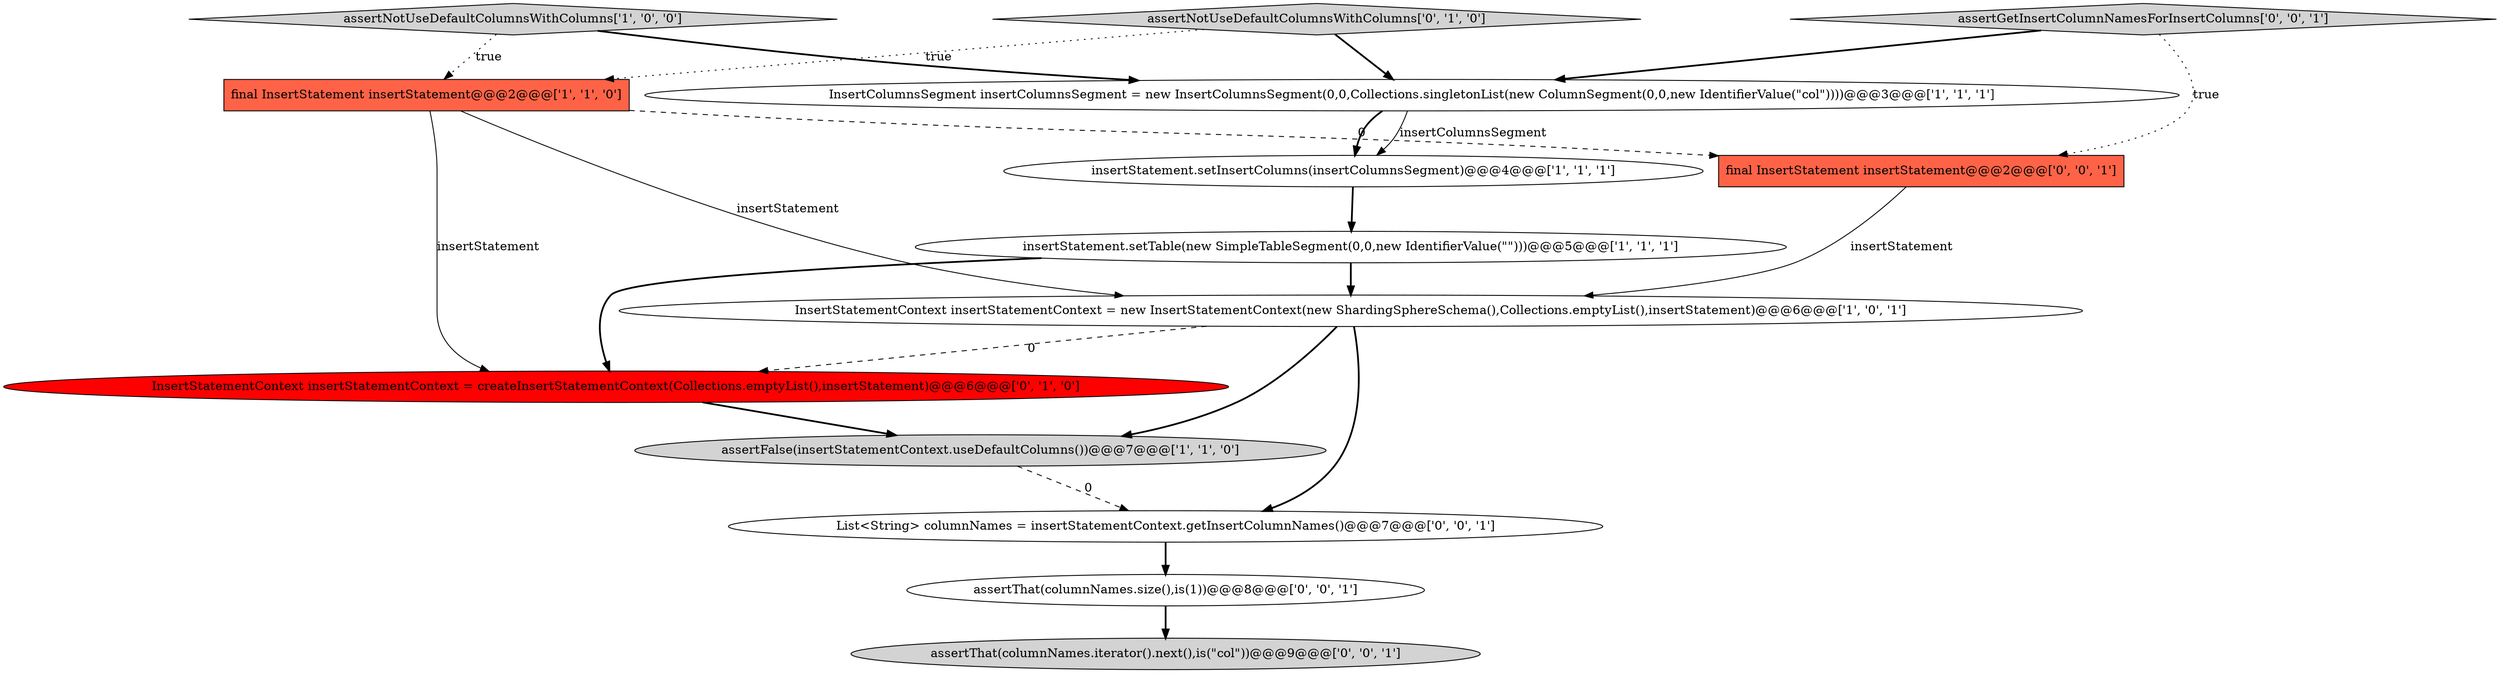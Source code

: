 digraph {
0 [style = filled, label = "insertStatement.setInsertColumns(insertColumnsSegment)@@@4@@@['1', '1', '1']", fillcolor = white, shape = ellipse image = "AAA0AAABBB1BBB"];
13 [style = filled, label = "assertGetInsertColumnNamesForInsertColumns['0', '0', '1']", fillcolor = lightgray, shape = diamond image = "AAA0AAABBB3BBB"];
8 [style = filled, label = "InsertStatementContext insertStatementContext = createInsertStatementContext(Collections.emptyList(),insertStatement)@@@6@@@['0', '1', '0']", fillcolor = red, shape = ellipse image = "AAA1AAABBB2BBB"];
7 [style = filled, label = "assertNotUseDefaultColumnsWithColumns['0', '1', '0']", fillcolor = lightgray, shape = diamond image = "AAA0AAABBB2BBB"];
9 [style = filled, label = "List<String> columnNames = insertStatementContext.getInsertColumnNames()@@@7@@@['0', '0', '1']", fillcolor = white, shape = ellipse image = "AAA0AAABBB3BBB"];
10 [style = filled, label = "final InsertStatement insertStatement@@@2@@@['0', '0', '1']", fillcolor = tomato, shape = box image = "AAA0AAABBB3BBB"];
11 [style = filled, label = "assertThat(columnNames.size(),is(1))@@@8@@@['0', '0', '1']", fillcolor = white, shape = ellipse image = "AAA0AAABBB3BBB"];
4 [style = filled, label = "InsertColumnsSegment insertColumnsSegment = new InsertColumnsSegment(0,0,Collections.singletonList(new ColumnSegment(0,0,new IdentifierValue(\"col\"))))@@@3@@@['1', '1', '1']", fillcolor = white, shape = ellipse image = "AAA0AAABBB1BBB"];
1 [style = filled, label = "insertStatement.setTable(new SimpleTableSegment(0,0,new IdentifierValue(\"\")))@@@5@@@['1', '1', '1']", fillcolor = white, shape = ellipse image = "AAA0AAABBB1BBB"];
6 [style = filled, label = "assertFalse(insertStatementContext.useDefaultColumns())@@@7@@@['1', '1', '0']", fillcolor = lightgray, shape = ellipse image = "AAA0AAABBB1BBB"];
3 [style = filled, label = "assertNotUseDefaultColumnsWithColumns['1', '0', '0']", fillcolor = lightgray, shape = diamond image = "AAA0AAABBB1BBB"];
5 [style = filled, label = "final InsertStatement insertStatement@@@2@@@['1', '1', '0']", fillcolor = tomato, shape = box image = "AAA0AAABBB1BBB"];
12 [style = filled, label = "assertThat(columnNames.iterator().next(),is(\"col\"))@@@9@@@['0', '0', '1']", fillcolor = lightgray, shape = ellipse image = "AAA0AAABBB3BBB"];
2 [style = filled, label = "InsertStatementContext insertStatementContext = new InsertStatementContext(new ShardingSphereSchema(),Collections.emptyList(),insertStatement)@@@6@@@['1', '0', '1']", fillcolor = white, shape = ellipse image = "AAA0AAABBB1BBB"];
1->8 [style = bold, label=""];
9->11 [style = bold, label=""];
2->6 [style = bold, label=""];
6->9 [style = dashed, label="0"];
8->6 [style = bold, label=""];
11->12 [style = bold, label=""];
4->0 [style = solid, label="insertColumnsSegment"];
7->4 [style = bold, label=""];
5->8 [style = solid, label="insertStatement"];
2->9 [style = bold, label=""];
13->10 [style = dotted, label="true"];
5->2 [style = solid, label="insertStatement"];
3->4 [style = bold, label=""];
2->8 [style = dashed, label="0"];
4->0 [style = bold, label=""];
7->5 [style = dotted, label="true"];
3->5 [style = dotted, label="true"];
5->10 [style = dashed, label="0"];
0->1 [style = bold, label=""];
10->2 [style = solid, label="insertStatement"];
1->2 [style = bold, label=""];
13->4 [style = bold, label=""];
}
